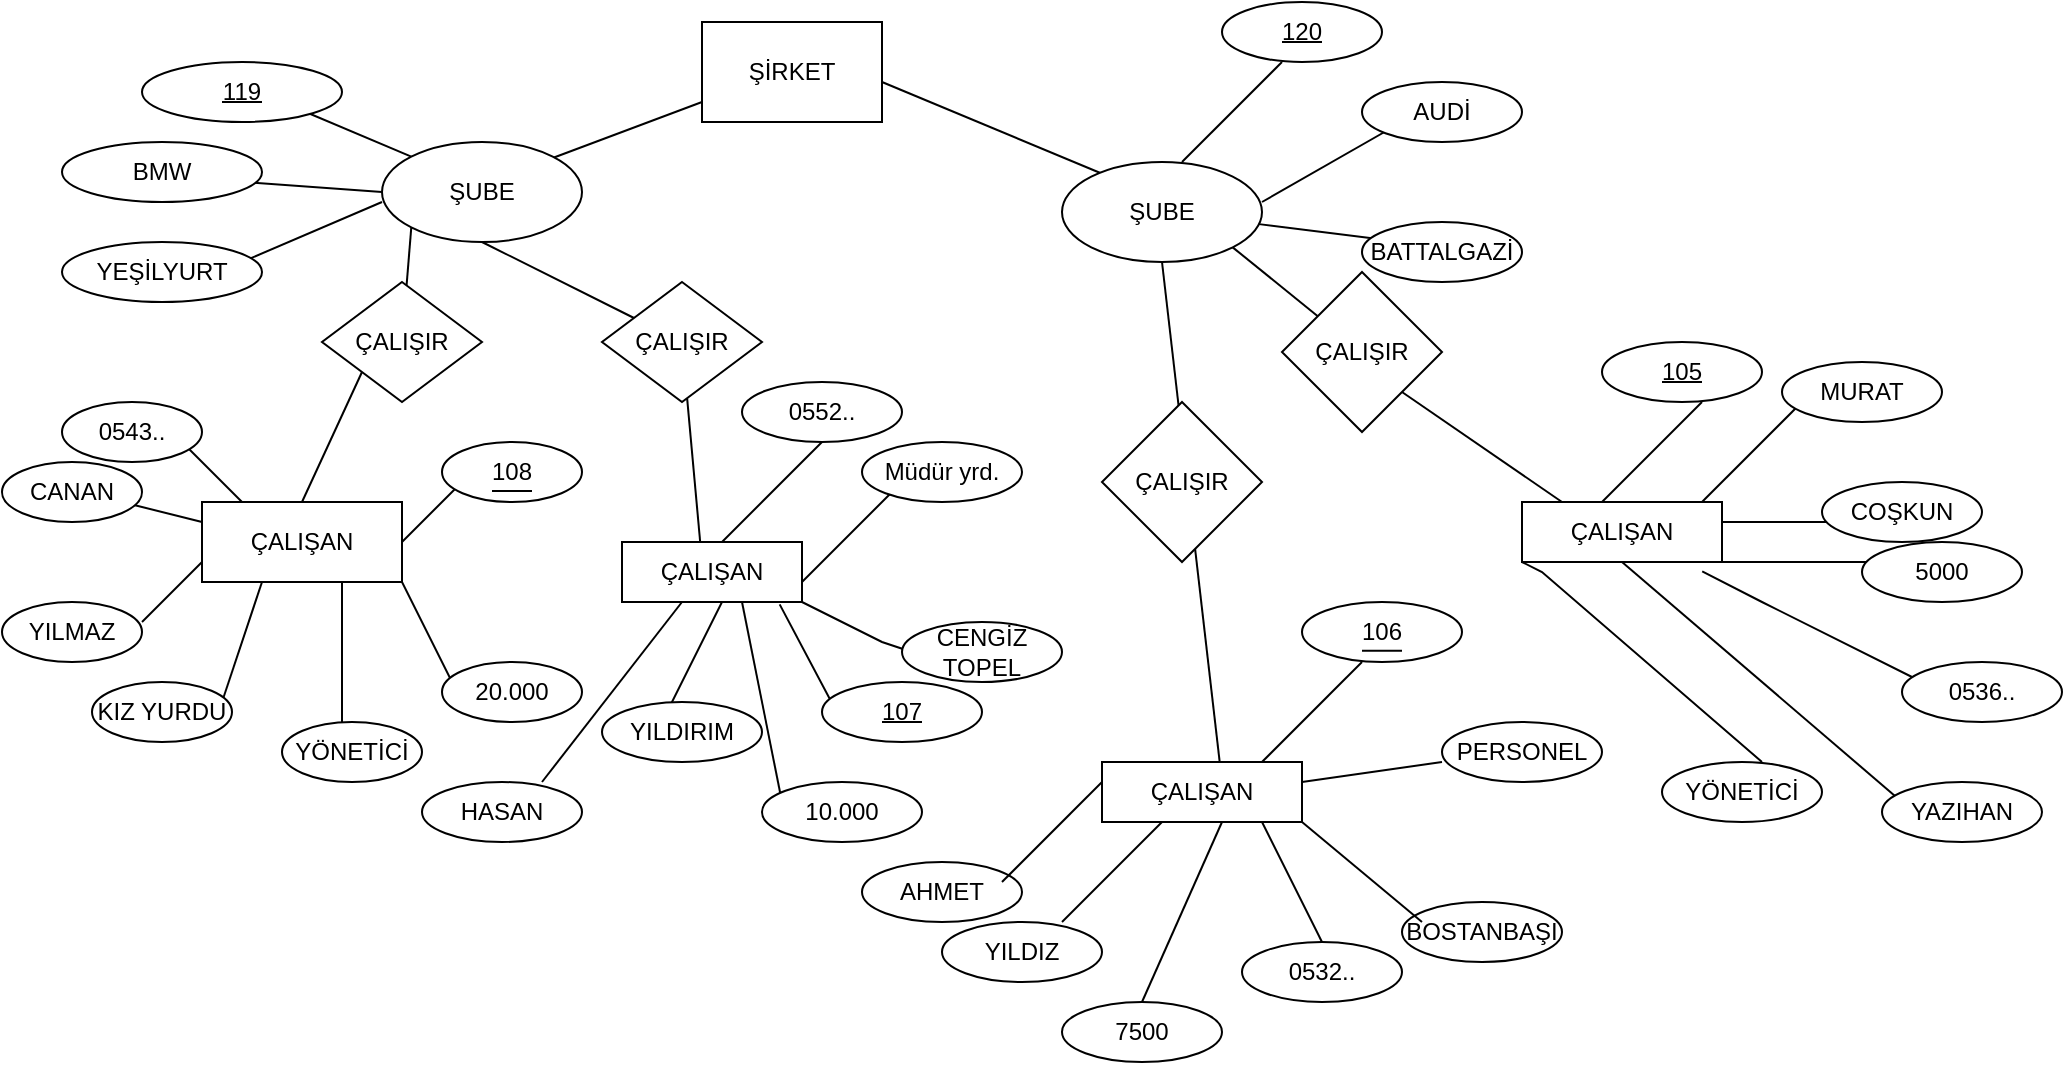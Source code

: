 <mxfile version="26.0.16">
  <diagram name="Sayfa -1" id="YZbvoHP_4Ejd6dFh3Vvs">
    <mxGraphModel dx="1235" dy="731" grid="1" gridSize="10" guides="1" tooltips="1" connect="1" arrows="1" fold="1" page="1" pageScale="1" pageWidth="1169" pageHeight="1654" math="0" shadow="0">
      <root>
        <mxCell id="0" />
        <mxCell id="1" parent="0" />
        <mxCell id="lTKTrnrhQplXegWLgwpe-1" value="ŞİRKET" style="rounded=0;whiteSpace=wrap;html=1;" vertex="1" parent="1">
          <mxGeometry x="360" y="60" width="90" height="50" as="geometry" />
        </mxCell>
        <mxCell id="lTKTrnrhQplXegWLgwpe-2" value="" style="endArrow=none;html=1;rounded=0;" edge="1" parent="1">
          <mxGeometry width="50" height="50" relative="1" as="geometry">
            <mxPoint x="280" y="130" as="sourcePoint" />
            <mxPoint x="360" y="100" as="targetPoint" />
          </mxGeometry>
        </mxCell>
        <mxCell id="lTKTrnrhQplXegWLgwpe-3" value="" style="endArrow=none;html=1;rounded=0;" edge="1" parent="1">
          <mxGeometry width="50" height="50" relative="1" as="geometry">
            <mxPoint x="570" y="140" as="sourcePoint" />
            <mxPoint x="450" y="90" as="targetPoint" />
          </mxGeometry>
        </mxCell>
        <mxCell id="lTKTrnrhQplXegWLgwpe-4" value="ŞUBE" style="ellipse;whiteSpace=wrap;html=1;" vertex="1" parent="1">
          <mxGeometry x="200" y="120" width="100" height="50" as="geometry" />
        </mxCell>
        <mxCell id="lTKTrnrhQplXegWLgwpe-5" value="ŞUBE" style="ellipse;whiteSpace=wrap;html=1;" vertex="1" parent="1">
          <mxGeometry x="540" y="130" width="100" height="50" as="geometry" />
        </mxCell>
        <mxCell id="lTKTrnrhQplXegWLgwpe-6" value="" style="endArrow=none;html=1;rounded=0;exitX=0;exitY=0;exitDx=0;exitDy=0;" edge="1" parent="1" source="lTKTrnrhQplXegWLgwpe-4">
          <mxGeometry width="50" height="50" relative="1" as="geometry">
            <mxPoint x="180" y="150" as="sourcePoint" />
            <mxPoint x="150" y="100" as="targetPoint" />
            <Array as="points" />
          </mxGeometry>
        </mxCell>
        <mxCell id="lTKTrnrhQplXegWLgwpe-7" value="" style="endArrow=none;html=1;rounded=0;entryX=0;entryY=0.5;entryDx=0;entryDy=0;" edge="1" parent="1" target="lTKTrnrhQplXegWLgwpe-4">
          <mxGeometry width="50" height="50" relative="1" as="geometry">
            <mxPoint x="130" y="140" as="sourcePoint" />
            <mxPoint x="170" y="140" as="targetPoint" />
          </mxGeometry>
        </mxCell>
        <mxCell id="lTKTrnrhQplXegWLgwpe-8" value="" style="endArrow=none;html=1;rounded=0;" edge="1" parent="1">
          <mxGeometry width="50" height="50" relative="1" as="geometry">
            <mxPoint x="130" y="180" as="sourcePoint" />
            <mxPoint x="200" y="150" as="targetPoint" />
          </mxGeometry>
        </mxCell>
        <mxCell id="lTKTrnrhQplXegWLgwpe-9" value="" style="endArrow=none;html=1;rounded=0;entryX=0;entryY=1;entryDx=0;entryDy=0;" edge="1" parent="1" source="lTKTrnrhQplXegWLgwpe-18" target="lTKTrnrhQplXegWLgwpe-4">
          <mxGeometry width="50" height="50" relative="1" as="geometry">
            <mxPoint x="80" y="290" as="sourcePoint" />
            <mxPoint x="170" y="190" as="targetPoint" />
          </mxGeometry>
        </mxCell>
        <mxCell id="lTKTrnrhQplXegWLgwpe-10" value="" style="endArrow=none;html=1;rounded=0;entryX=0.5;entryY=1;entryDx=0;entryDy=0;" edge="1" parent="1" source="lTKTrnrhQplXegWLgwpe-20" target="lTKTrnrhQplXegWLgwpe-4">
          <mxGeometry width="50" height="50" relative="1" as="geometry">
            <mxPoint x="230" y="300" as="sourcePoint" />
            <mxPoint x="230" y="190" as="targetPoint" />
          </mxGeometry>
        </mxCell>
        <mxCell id="lTKTrnrhQplXegWLgwpe-11" value="119" style="ellipse;whiteSpace=wrap;html=1;" vertex="1" parent="1">
          <mxGeometry x="80" y="80" width="100" height="30" as="geometry" />
        </mxCell>
        <mxCell id="lTKTrnrhQplXegWLgwpe-13" value="YEŞİLYURT" style="ellipse;whiteSpace=wrap;html=1;" vertex="1" parent="1">
          <mxGeometry x="40" y="170" width="100" height="30" as="geometry" />
        </mxCell>
        <mxCell id="lTKTrnrhQplXegWLgwpe-14" value="BMW" style="ellipse;whiteSpace=wrap;html=1;" vertex="1" parent="1">
          <mxGeometry x="40" y="120" width="100" height="30" as="geometry" />
        </mxCell>
        <mxCell id="lTKTrnrhQplXegWLgwpe-17" value="" style="endArrow=none;html=1;rounded=0;" edge="1" parent="1">
          <mxGeometry width="50" height="50" relative="1" as="geometry">
            <mxPoint x="120" y="100" as="sourcePoint" />
            <mxPoint x="140" y="100" as="targetPoint" />
          </mxGeometry>
        </mxCell>
        <mxCell id="lTKTrnrhQplXegWLgwpe-19" value="" style="endArrow=none;html=1;rounded=0;entryX=0;entryY=1;entryDx=0;entryDy=0;exitX=0.5;exitY=0;exitDx=0;exitDy=0;" edge="1" parent="1" source="lTKTrnrhQplXegWLgwpe-22" target="lTKTrnrhQplXegWLgwpe-18">
          <mxGeometry width="50" height="50" relative="1" as="geometry">
            <mxPoint x="60" y="340" as="sourcePoint" />
            <mxPoint x="175" y="183" as="targetPoint" />
          </mxGeometry>
        </mxCell>
        <mxCell id="lTKTrnrhQplXegWLgwpe-18" value="ÇALIŞIR" style="rhombus;whiteSpace=wrap;html=1;" vertex="1" parent="1">
          <mxGeometry x="170" y="190" width="80" height="60" as="geometry" />
        </mxCell>
        <mxCell id="lTKTrnrhQplXegWLgwpe-21" value="" style="endArrow=none;html=1;rounded=0;" edge="1" parent="1" target="lTKTrnrhQplXegWLgwpe-20">
          <mxGeometry width="50" height="50" relative="1" as="geometry">
            <mxPoint x="360" y="330" as="sourcePoint" />
            <mxPoint x="230" y="190" as="targetPoint" />
          </mxGeometry>
        </mxCell>
        <mxCell id="lTKTrnrhQplXegWLgwpe-20" value="ÇALIŞIR" style="rhombus;whiteSpace=wrap;html=1;" vertex="1" parent="1">
          <mxGeometry x="310" y="190" width="80" height="60" as="geometry" />
        </mxCell>
        <mxCell id="lTKTrnrhQplXegWLgwpe-22" value="ÇALIŞAN" style="rounded=0;whiteSpace=wrap;html=1;" vertex="1" parent="1">
          <mxGeometry x="110" y="300" width="100" height="40" as="geometry" />
        </mxCell>
        <mxCell id="lTKTrnrhQplXegWLgwpe-23" value="" style="endArrow=none;html=1;rounded=0;" edge="1" parent="1">
          <mxGeometry width="50" height="50" relative="1" as="geometry">
            <mxPoint x="130" y="300" as="sourcePoint" />
            <mxPoint x="100" y="270" as="targetPoint" />
          </mxGeometry>
        </mxCell>
        <mxCell id="lTKTrnrhQplXegWLgwpe-24" value="&lt;span style=&quot;color: rgba(0, 0, 0, 0); font-family: monospace; font-size: 0px; text-align: start; background-color: rgb(251, 251, 251);&quot;&gt;%3CmxGraphModel%3E%3Croot%3E%3CmxCell%20id%3D%220%22%2F%3E%3CmxCell%20id%3D%221%22%20parent%3D%220%22%2F%3E%3CmxCell%20id%3D%222%22%20value%3D%22%22%20style%3D%22endArrow%3Dnone%3Bhtml%3D1%3Brounded%3D0%3B%22%20edge%3D%221%22%20parent%3D%221%22%3E%3CmxGeometry%20width%3D%2250%22%20height%3D%2250%22%20relative%3D%221%22%20as%3D%22geometry%22%3E%3CmxPoint%20x%3D%2280%22%20y%3D%22370%22%20as%3D%22sourcePoint%22%2F%3E%3CmxPoint%20x%3D%22110%22%20y%3D%22340%22%20as%3D%22targetPoint%22%2F%3E%3C%2FmxGeometry%3E%3C%2FmxCell%3E%3C%2Froot%3E%3C%2FmxGraphModel%3E&lt;/span&gt;&lt;span style=&quot;color: rgba(0, 0, 0, 0); font-family: monospace; font-size: 0px; text-align: start; background-color: rgb(251, 251, 251);&quot;&gt;%3CmxGraphModel%3E%3Croot%3E%3CmxCell%20id%3D%220%22%2F%3E%3CmxCell%20id%3D%221%22%20parent%3D%220%22%2F%3E%3CmxCell%20id%3D%222%22%20value%3D%22%22%20style%3D%22endArrow%3Dnone%3Bhtml%3D1%3Brounded%3D0%3B%22%20edge%3D%221%22%20parent%3D%221%22%3E%3CmxGeometry%20width%3D%2250%22%20height%3D%2250%22%20relative%3D%221%22%20as%3D%22geometry%22%3E%3CmxPoint%20x%3D%2280%22%20y%3D%22370%22%20as%3D%22sourcePoint%22%2F%3E%3CmxPoint%20x%3D%22110%22%20y%3D%22340%22%20as%3D%22targetPoint%22%2F%3E%3C%2FmxGeometry%3E%3C%2FmxCell%3E%3C%2Froot%3E%3C%2FmxGraphModel%3E&lt;/span&gt;" style="endArrow=none;html=1;rounded=0;" edge="1" parent="1">
          <mxGeometry width="50" height="50" relative="1" as="geometry">
            <mxPoint x="70" y="300" as="sourcePoint" />
            <mxPoint x="110" y="310" as="targetPoint" />
          </mxGeometry>
        </mxCell>
        <mxCell id="lTKTrnrhQplXegWLgwpe-25" value="&lt;span style=&quot;color: rgba(0, 0, 0, 0); font-family: monospace; font-size: 0px; text-align: start; background-color: rgb(251, 251, 251);&quot;&gt;%3CmxGraphModel%3E%3Croot%3E%3CmxCell%20id%3D%220%22%2F%3E%3CmxCell%20id%3D%221%22%20parent%3D%220%22%2F%3E%3CmxCell%20id%3D%222%22%20value%3D%22%22%20style%3D%22endArrow%3Dnone%3Bhtml%3D1%3Brounded%3D0%3B%22%20edge%3D%221%22%20parent%3D%221%22%3E%3CmxGeometry%20width%3D%2250%22%20height%3D%2250%22%20relative%3D%221%22%20as%3D%22geometry%22%3E%3CmxPoint%20x%3D%2280%22%20y%3D%22370%22%20as%3D%22sourcePoint%22%2F%3E%3CmxPoint%20x%3D%22110%22%20y%3D%22340%22%20as%3D%22targetPoint%22%2F%3E%3C%2FmxGeometry%3E%3C%2FmxCell%3E%3C%2Froot%3E%3C%2FmxGraphModel%3E&lt;/span&gt;&lt;span style=&quot;color: rgba(0, 0, 0, 0); font-family: monospace; font-size: 0px; text-align: start; background-color: rgb(251, 251, 251);&quot;&gt;%3CmxGraphModel%3E%3Croot%3E%3CmxCell%20id%3D%220%22%2F%3E%3CmxCell%20id%3D%221%22%20parent%3D%220%22%2F%3E%3CmxCell%20id%3D%222%22%20value%3D%22%22%20style%3D%22endArrow%3Dnone%3Bhtml%3D1%3Brounded%3D0%3B%22%20edge%3D%221%22%20parent%3D%221%22%3E%3CmxGeometry%20width%3D%2250%22%20height%3D%2250%22%20relative%3D%221%22%20as%3D%22geometry%22%3E%3CmxPoint%20x%3D%2280%22%20y%3D%22370%22%20as%3D%22sourcePoint%22%2F%3E%3CmxPoint%20x%3D%22110%22%20y%3D%22340%22%20as%3D%22targetPoint%22%2F%3E%3C%2FmxGeometry%3E%3C%2FmxCell%3E%3C%2Froot%3E%3C%2FmxGraphModel%3E&lt;/span&gt;" style="endArrow=none;html=1;rounded=0;" edge="1" parent="1">
          <mxGeometry width="50" height="50" relative="1" as="geometry">
            <mxPoint x="80" y="360" as="sourcePoint" />
            <mxPoint x="110" y="330" as="targetPoint" />
          </mxGeometry>
        </mxCell>
        <mxCell id="lTKTrnrhQplXegWLgwpe-26" value="&lt;span style=&quot;color: rgba(0, 0, 0, 0); font-family: monospace; font-size: 0px; text-align: start; background-color: rgb(251, 251, 251);&quot;&gt;%3CmxGraphModel%3E%3Croot%3E%3CmxCell%20id%3D%220%22%2F%3E%3CmxCell%20id%3D%221%22%20parent%3D%220%22%2F%3E%3CmxCell%20id%3D%222%22%20value%3D%22%22%20style%3D%22endArrow%3Dnone%3Bhtml%3D1%3Brounded%3D0%3B%22%20edge%3D%221%22%20parent%3D%221%22%3E%3CmxGeometry%20width%3D%2250%22%20height%3D%2250%22%20relative%3D%221%22%20as%3D%22geometry%22%3E%3CmxPoint%20x%3D%2280%22%20y%3D%22370%22%20as%3D%22sourcePoint%22%2F%3E%3CmxPoint%20x%3D%22110%22%20y%3D%22340%22%20as%3D%22targetPoint%22%2F%3E%3C%2FmxGeometry%3E%3C%2FmxCell%3E%3C%2Froot%3E%3C%2FmxGraphModel%3E&lt;/span&gt;&lt;span style=&quot;color: rgba(0, 0, 0, 0); font-family: monospace; font-size: 0px; text-align: start; background-color: rgb(251, 251, 251);&quot;&gt;%3CmxGraphModel%3E%3Croot%3E%3CmxCell%20id%3D%220%22%2F%3E%3CmxCell%20id%3D%221%22%20parent%3D%220%22%2F%3E%3CmxCell%20id%3D%222%22%20value%3D%22%22%20style%3D%22endArrow%3Dnone%3Bhtml%3D1%3Brounded%3D0%3B%22%20edge%3D%221%22%20parent%3D%221%22%3E%3CmxGeometry%20width%3D%2250%22%20height%3D%2250%22%20relative%3D%221%22%20as%3D%22geometry%22%3E%3CmxPoint%20x%3D%2280%22%20y%3D%22370%22%20as%3D%22sourcePoint%22%2F%3E%3CmxPoint%20x%3D%22110%22%20y%3D%22340%22%20as%3D%22targetPoint%22%2F%3E%3C%2FmxGeometry%3E%3C%2FmxCell%3E%3C%2Froot%3E%3C%2FmxGraphModel%3E&lt;/span&gt;" style="endArrow=none;html=1;rounded=0;" edge="1" parent="1">
          <mxGeometry width="50" height="50" relative="1" as="geometry">
            <mxPoint x="120" y="400" as="sourcePoint" />
            <mxPoint x="140" y="340" as="targetPoint" />
          </mxGeometry>
        </mxCell>
        <mxCell id="lTKTrnrhQplXegWLgwpe-27" value="&lt;span style=&quot;color: rgba(0, 0, 0, 0); font-family: monospace; font-size: 0px; text-align: start; background-color: rgb(251, 251, 251);&quot;&gt;%3CmxGraphModel%3E%3Croot%3E%3CmxCell%20id%3D%220%22%2F%3E%3CmxCell%20id%3D%221%22%20parent%3D%220%22%2F%3E%3CmxCell%20id%3D%222%22%20value%3D%22%22%20style%3D%22endArrow%3Dnone%3Bhtml%3D1%3Brounded%3D0%3B%22%20edge%3D%221%22%20parent%3D%221%22%3E%3CmxGeometry%20width%3D%2250%22%20height%3D%2250%22%20relative%3D%221%22%20as%3D%22geometry%22%3E%3CmxPoint%20x%3D%2280%22%20y%3D%22370%22%20as%3D%22sourcePoint%22%2F%3E%3CmxPoint%20x%3D%22110%22%20y%3D%22340%22%20as%3D%22targetPoint%22%2F%3E%3C%2FmxGeometry%3E%3C%2FmxCell%3E%3C%2Froot%3E%3C%2FmxGraphModel%3E&lt;/span&gt;&lt;span style=&quot;color: rgba(0, 0, 0, 0); font-family: monospace; font-size: 0px; text-align: start; background-color: rgb(251, 251, 251);&quot;&gt;%3CmxGraphModel%3E%3Croot%3E%3CmxCell%20id%3D%220%22%2F%3E%3CmxCell%20id%3D%221%22%20parent%3D%220%22%2F%3E%3CmxCell%20id%3D%222%22%20value%3D%22%22%20style%3D%22endArrow%3Dnone%3Bhtml%3D1%3Brounded%3D0%3B%22%20edge%3D%221%22%20parent%3D%221%22%3E%3CmxGeometry%20width%3D%2250%22%20height%3D%2250%22%20relative%3D%221%22%20as%3D%22geometry%22%3E%3CmxPoint%20x%3D%2280%22%20y%3D%22370%22%20as%3D%22sourcePoint%22%2F%3E%3CmxPoint%20x%3D%22110%22%20y%3D%22340%22%20as%3D%22targetPoint%22%2F%3E%3C%2FmxGeometry%3E%3C%2FmxCell%3E%3C%2Froot%3E%3C%2FmxGraphModel%3E&lt;/span&gt;" style="endArrow=none;html=1;rounded=0;" edge="1" parent="1">
          <mxGeometry x="0.5" width="50" height="50" relative="1" as="geometry">
            <mxPoint x="180" y="420" as="sourcePoint" />
            <mxPoint x="180" y="340" as="targetPoint" />
            <mxPoint as="offset" />
          </mxGeometry>
        </mxCell>
        <mxCell id="lTKTrnrhQplXegWLgwpe-28" value="&lt;span style=&quot;color: rgba(0, 0, 0, 0); font-family: monospace; font-size: 0px; text-align: start; background-color: rgb(251, 251, 251);&quot;&gt;%3CmxGraphModel%3E%3Croot%3E%3CmxCell%20id%3D%220%22%2F%3E%3CmxCell%20id%3D%221%22%20parent%3D%220%22%2F%3E%3CmxCell%20id%3D%222%22%20value%3D%22%22%20style%3D%22endArrow%3Dnone%3Bhtml%3D1%3Brounded%3D0%3B%22%20edge%3D%221%22%20parent%3D%221%22%3E%3CmxGeometry%20width%3D%2250%22%20height%3D%2250%22%20relative%3D%221%22%20as%3D%22geometry%22%3E%3CmxPoint%20x%3D%2280%22%20y%3D%22370%22%20as%3D%22sourcePoint%22%2F%3E%3CmxPoint%20x%3D%22110%22%20y%3D%22340%22%20as%3D%22targetPoint%22%2F%3E%3C%2FmxGeometry%3E%3C%2FmxCell%3E%3C%2Froot%3E%3C%2FmxGraphModel%3E&lt;/span&gt;&lt;span style=&quot;color: rgba(0, 0, 0, 0); font-family: monospace; font-size: 0px; text-align: start; background-color: rgb(251, 251, 251);&quot;&gt;%3CmxGraphModel%3E%3Croot%3E%3CmxCell%20id%3D%220%22%2F%3E%3CmxCell%20id%3D%221%22%20parent%3D%220%22%2F%3E%3CmxCell%20id%3D%222%22%20value%3D%22%22%20style%3D%22endArrow%3Dnone%3Bhtml%3D1%3Brounded%3D0%3B%22%20edge%3D%221%22%20parent%3D%221%22%3E%3CmxGeometry%20width%3D%2250%22%20height%3D%2250%22%20relative%3D%221%22%20as%3D%22geometry%22%3E%3CmxPoint%20x%3D%2280%22%20y%3D%22370%22%20as%3D%22sourcePoint%22%2F%3E%3CmxPoint%20x%3D%22110%22%20y%3D%22340%22%20as%3D%22targetPoint%22%2F%3E%3C%2FmxGeometry%3E%3C%2FmxCell%3E%3C%2Froot%3E%3C%2FmxGraphModel%3E&lt;/span&gt;" style="endArrow=none;html=1;rounded=0;exitX=1;exitY=1;exitDx=0;exitDy=0;" edge="1" parent="1" source="lTKTrnrhQplXegWLgwpe-22">
          <mxGeometry width="50" height="50" relative="1" as="geometry">
            <mxPoint x="210" y="370" as="sourcePoint" />
            <mxPoint x="240" y="400" as="targetPoint" />
          </mxGeometry>
        </mxCell>
        <mxCell id="lTKTrnrhQplXegWLgwpe-29" value="&lt;span style=&quot;color: rgba(0, 0, 0, 0); font-family: monospace; font-size: 0px; text-align: start; background-color: rgb(251, 251, 251);&quot;&gt;%3CmxGraphModel%3E%3Croot%3E%3CmxCell%20id%3D%220%22%2F%3E%3CmxCell%20id%3D%221%22%20parent%3D%220%22%2F%3E%3CmxCell%20id%3D%222%22%20value%3D%22%22%20style%3D%22endArrow%3Dnone%3Bhtml%3D1%3Brounded%3D0%3B%22%20edge%3D%221%22%20parent%3D%221%22%3E%3CmxGeometry%20width%3D%2250%22%20height%3D%2250%22%20relative%3D%221%22%20as%3D%22geometry%22%3E%3CmxPoint%20x%3D%2280%22%20y%3D%22370%22%20as%3D%22sourcePoint%22%2F%3E%3CmxPoint%20x%3D%22110%22%20y%3D%22340%22%20as%3D%22targetPoint%22%2F%3E%3C%2FmxGeometry%3E%3C%2FmxCell%3E%3C%2Froot%3E%3C%2FmxGraphModel%3E&lt;/span&gt;&lt;span style=&quot;color: rgba(0, 0, 0, 0); font-family: monospace; font-size: 0px; text-align: start; background-color: rgb(251, 251, 251);&quot;&gt;%3CmxGraphModel%3E%3Croot%3E%3CmxCell%20id%3D%220%22%2F%3E%3CmxCell%20id%3D%221%22%20parent%3D%220%22%2F%3E%3CmxCell%20id%3D%222%22%20value%3D%22%22%20style%3D%22endArrow%3Dnone%3Bhtml%3D1%3Brounded%3D0%3B%22%20edge%3D%221%22%20parent%3D%221%22%3E%3CmxGeometry%20width%3D%2250%22%20height%3D%2250%22%20relative%3D%221%22%20as%3D%22geometry%22%3E%3CmxPoint%20x%3D%2280%22%20y%3D%22370%22%20as%3D%22sourcePoint%22%2F%3E%3CmxPoint%20x%3D%22110%22%20y%3D%22340%22%20as%3D%22targetPoint%22%2F%3E%3C%2FmxGeometry%3E%3C%2FmxCell%3E%3C%2Froot%3E%3C%2FmxGraphModel%3E&lt;/span&gt;" style="endArrow=none;html=1;rounded=0;" edge="1" parent="1">
          <mxGeometry width="50" height="50" relative="1" as="geometry">
            <mxPoint x="210" y="320" as="sourcePoint" />
            <mxPoint x="240" y="290" as="targetPoint" />
            <Array as="points">
              <mxPoint x="230" y="300" />
            </Array>
          </mxGeometry>
        </mxCell>
        <mxCell id="lTKTrnrhQplXegWLgwpe-30" value="0543.." style="ellipse;whiteSpace=wrap;html=1;" vertex="1" parent="1">
          <mxGeometry x="40" y="250" width="70" height="30" as="geometry" />
        </mxCell>
        <mxCell id="lTKTrnrhQplXegWLgwpe-33" value="YÖNETİCİ" style="ellipse;whiteSpace=wrap;html=1;" vertex="1" parent="1">
          <mxGeometry x="150" y="410" width="70" height="30" as="geometry" />
        </mxCell>
        <mxCell id="lTKTrnrhQplXegWLgwpe-34" value="KIZ YURDU" style="ellipse;whiteSpace=wrap;html=1;" vertex="1" parent="1">
          <mxGeometry x="55" y="390" width="70" height="30" as="geometry" />
        </mxCell>
        <mxCell id="lTKTrnrhQplXegWLgwpe-35" value="YILMAZ" style="ellipse;whiteSpace=wrap;html=1;" vertex="1" parent="1">
          <mxGeometry x="10" y="350" width="70" height="30" as="geometry" />
        </mxCell>
        <mxCell id="lTKTrnrhQplXegWLgwpe-36" value="CANAN" style="ellipse;whiteSpace=wrap;html=1;" vertex="1" parent="1">
          <mxGeometry x="10" y="280" width="70" height="30" as="geometry" />
        </mxCell>
        <mxCell id="lTKTrnrhQplXegWLgwpe-37" value="20.000" style="ellipse;whiteSpace=wrap;html=1;" vertex="1" parent="1">
          <mxGeometry x="230" y="380" width="70" height="30" as="geometry" />
        </mxCell>
        <mxCell id="lTKTrnrhQplXegWLgwpe-38" value="108" style="ellipse;whiteSpace=wrap;html=1;" vertex="1" parent="1">
          <mxGeometry x="230" y="270" width="70" height="30" as="geometry" />
        </mxCell>
        <mxCell id="lTKTrnrhQplXegWLgwpe-39" value="" style="endArrow=none;html=1;rounded=0;" edge="1" parent="1">
          <mxGeometry width="50" height="50" relative="1" as="geometry">
            <mxPoint x="255" y="294.5" as="sourcePoint" />
            <mxPoint x="275" y="294.5" as="targetPoint" />
            <Array as="points">
              <mxPoint x="265" y="294.5" />
            </Array>
          </mxGeometry>
        </mxCell>
        <mxCell id="lTKTrnrhQplXegWLgwpe-40" value="ÇALIŞAN" style="rounded=0;whiteSpace=wrap;html=1;" vertex="1" parent="1">
          <mxGeometry x="320" y="320" width="90" height="30" as="geometry" />
        </mxCell>
        <mxCell id="lTKTrnrhQplXegWLgwpe-41" value="" style="endArrow=none;html=1;rounded=0;" edge="1" parent="1">
          <mxGeometry width="50" height="50" relative="1" as="geometry">
            <mxPoint x="370" y="320" as="sourcePoint" />
            <mxPoint x="420" y="270" as="targetPoint" />
            <Array as="points">
              <mxPoint x="390" y="300" />
            </Array>
          </mxGeometry>
        </mxCell>
        <mxCell id="lTKTrnrhQplXegWLgwpe-42" value="&lt;span style=&quot;color: rgba(0, 0, 0, 0); font-family: monospace; font-size: 0px; text-align: start; background-color: rgb(251, 251, 251);&quot;&gt;%3CmxGraphModel%3E%3Croot%3E%3CmxCell%20id%3D%220%22%2F%3E%3CmxCell%20id%3D%221%22%20parent%3D%220%22%2F%3E%3CmxCell%20id%3D%222%22%20value%3D%22%22%20style%3D%22endArrow%3Dnone%3Bhtml%3D1%3Brounded%3D0%3B%22%20edge%3D%221%22%20parent%3D%221%22%3E%3CmxGeometry%20width%3D%2250%22%20height%3D%2250%22%20relative%3D%221%22%20as%3D%22geometry%22%3E%3CmxPoint%20x%3D%22310%22%20y%3D%22390%22%20as%3D%22sourcePoint%22%2F%3E%3CmxPoint%20x%3D%22360%22%20y%3D%22340%22%20as%3D%22targetPoint%22%2F%3E%3CArray%20as%3D%22points%22%3E%3CmxPoint%20x%3D%22330%22%20y%3D%22370%22%2F%3E%3C%2FArray%3E%3C%2FmxGeometry%3E%3C%2FmxCell%3E%3C%2Froot%3E%3C%2FmxGraphModel%3E&lt;/span&gt;" style="endArrow=none;html=1;rounded=0;" edge="1" parent="1">
          <mxGeometry width="50" height="50" relative="1" as="geometry">
            <mxPoint x="410" y="340" as="sourcePoint" />
            <mxPoint x="460" y="290" as="targetPoint" />
            <Array as="points">
              <mxPoint x="430" y="320" />
            </Array>
          </mxGeometry>
        </mxCell>
        <mxCell id="lTKTrnrhQplXegWLgwpe-43" value="" style="endArrow=none;html=1;rounded=0;" edge="1" parent="1">
          <mxGeometry width="50" height="50" relative="1" as="geometry">
            <mxPoint x="280" y="440" as="sourcePoint" />
            <mxPoint x="350" y="350" as="targetPoint" />
            <Array as="points" />
          </mxGeometry>
        </mxCell>
        <mxCell id="lTKTrnrhQplXegWLgwpe-44" value="" style="endArrow=none;html=1;rounded=0;" edge="1" parent="1">
          <mxGeometry width="50" height="50" relative="1" as="geometry">
            <mxPoint x="340" y="410" as="sourcePoint" />
            <mxPoint x="370" y="350" as="targetPoint" />
            <Array as="points">
              <mxPoint x="350" y="390" />
            </Array>
          </mxGeometry>
        </mxCell>
        <mxCell id="lTKTrnrhQplXegWLgwpe-45" value="" style="endArrow=none;html=1;rounded=0;" edge="1" parent="1">
          <mxGeometry width="50" height="50" relative="1" as="geometry">
            <mxPoint x="400" y="450" as="sourcePoint" />
            <mxPoint x="380" y="350" as="targetPoint" />
            <Array as="points" />
          </mxGeometry>
        </mxCell>
        <mxCell id="lTKTrnrhQplXegWLgwpe-46" value="" style="endArrow=none;html=1;rounded=0;entryX=0.876;entryY=1.04;entryDx=0;entryDy=0;entryPerimeter=0;" edge="1" parent="1" target="lTKTrnrhQplXegWLgwpe-40">
          <mxGeometry width="50" height="50" relative="1" as="geometry">
            <mxPoint x="430" y="410" as="sourcePoint" />
            <mxPoint x="490" y="420" as="targetPoint" />
            <Array as="points" />
          </mxGeometry>
        </mxCell>
        <mxCell id="lTKTrnrhQplXegWLgwpe-47" value="" style="endArrow=none;html=1;rounded=0;exitX=1;exitY=1;exitDx=0;exitDy=0;" edge="1" parent="1" source="lTKTrnrhQplXegWLgwpe-40">
          <mxGeometry width="50" height="50" relative="1" as="geometry">
            <mxPoint x="430" y="390" as="sourcePoint" />
            <mxPoint x="480" y="380" as="targetPoint" />
            <Array as="points">
              <mxPoint x="450" y="370" />
            </Array>
          </mxGeometry>
        </mxCell>
        <mxCell id="lTKTrnrhQplXegWLgwpe-49" value="HASAN" style="ellipse;whiteSpace=wrap;html=1;" vertex="1" parent="1">
          <mxGeometry x="220" y="440" width="80" height="30" as="geometry" />
        </mxCell>
        <mxCell id="lTKTrnrhQplXegWLgwpe-50" value="YILDIRIM" style="ellipse;whiteSpace=wrap;html=1;" vertex="1" parent="1">
          <mxGeometry x="310" y="400" width="80" height="30" as="geometry" />
        </mxCell>
        <mxCell id="lTKTrnrhQplXegWLgwpe-51" value="10.000" style="ellipse;whiteSpace=wrap;html=1;" vertex="1" parent="1">
          <mxGeometry x="390" y="440" width="80" height="30" as="geometry" />
        </mxCell>
        <mxCell id="lTKTrnrhQplXegWLgwpe-52" value="107" style="ellipse;whiteSpace=wrap;html=1;" vertex="1" parent="1">
          <mxGeometry x="420" y="390" width="80" height="30" as="geometry" />
        </mxCell>
        <mxCell id="lTKTrnrhQplXegWLgwpe-53" value="CENGİZ TOPEL" style="ellipse;whiteSpace=wrap;html=1;" vertex="1" parent="1">
          <mxGeometry x="460" y="360" width="80" height="30" as="geometry" />
        </mxCell>
        <mxCell id="lTKTrnrhQplXegWLgwpe-54" value="Müdür yrd." style="ellipse;whiteSpace=wrap;html=1;" vertex="1" parent="1">
          <mxGeometry x="440" y="270" width="80" height="30" as="geometry" />
        </mxCell>
        <mxCell id="lTKTrnrhQplXegWLgwpe-55" value="0552.." style="ellipse;whiteSpace=wrap;html=1;" vertex="1" parent="1">
          <mxGeometry x="380" y="240" width="80" height="30" as="geometry" />
        </mxCell>
        <mxCell id="lTKTrnrhQplXegWLgwpe-56" value="" style="endArrow=none;html=1;rounded=0;" edge="1" parent="1">
          <mxGeometry width="50" height="50" relative="1" as="geometry">
            <mxPoint x="450" y="410" as="sourcePoint" />
            <mxPoint x="470" y="410" as="targetPoint" />
            <Array as="points">
              <mxPoint x="460" y="410" />
            </Array>
          </mxGeometry>
        </mxCell>
        <mxCell id="lTKTrnrhQplXegWLgwpe-57" value="" style="endArrow=none;html=1;rounded=0;" edge="1" parent="1">
          <mxGeometry width="50" height="50" relative="1" as="geometry">
            <mxPoint x="600" y="130" as="sourcePoint" />
            <mxPoint x="650" y="80" as="targetPoint" />
          </mxGeometry>
        </mxCell>
        <mxCell id="lTKTrnrhQplXegWLgwpe-58" value="" style="endArrow=none;html=1;rounded=0;" edge="1" parent="1">
          <mxGeometry width="50" height="50" relative="1" as="geometry">
            <mxPoint x="640" y="150" as="sourcePoint" />
            <mxPoint x="710" y="110" as="targetPoint" />
          </mxGeometry>
        </mxCell>
        <mxCell id="lTKTrnrhQplXegWLgwpe-59" value="" style="endArrow=none;html=1;rounded=0;" edge="1" parent="1" source="lTKTrnrhQplXegWLgwpe-5">
          <mxGeometry width="50" height="50" relative="1" as="geometry">
            <mxPoint x="660" y="190" as="sourcePoint" />
            <mxPoint x="710" y="170" as="targetPoint" />
          </mxGeometry>
        </mxCell>
        <mxCell id="lTKTrnrhQplXegWLgwpe-61" value="120" style="ellipse;whiteSpace=wrap;html=1;" vertex="1" parent="1">
          <mxGeometry x="620" y="50" width="80" height="30" as="geometry" />
        </mxCell>
        <mxCell id="lTKTrnrhQplXegWLgwpe-62" value="AUDİ" style="ellipse;whiteSpace=wrap;html=1;" vertex="1" parent="1">
          <mxGeometry x="690" y="90" width="80" height="30" as="geometry" />
        </mxCell>
        <mxCell id="lTKTrnrhQplXegWLgwpe-63" value="BATTALGAZİ" style="ellipse;whiteSpace=wrap;html=1;" vertex="1" parent="1">
          <mxGeometry x="690" y="160" width="80" height="30" as="geometry" />
        </mxCell>
        <mxCell id="lTKTrnrhQplXegWLgwpe-64" value="" style="endArrow=none;html=1;rounded=0;" edge="1" parent="1">
          <mxGeometry width="50" height="50" relative="1" as="geometry">
            <mxPoint x="650" y="70" as="sourcePoint" />
            <mxPoint x="670" y="70" as="targetPoint" />
            <Array as="points" />
          </mxGeometry>
        </mxCell>
        <mxCell id="lTKTrnrhQplXegWLgwpe-68" value="" style="endArrow=none;html=1;rounded=0;entryX=1;entryY=1;entryDx=0;entryDy=0;" edge="1" parent="1" source="lTKTrnrhQplXegWLgwpe-72" target="lTKTrnrhQplXegWLgwpe-5">
          <mxGeometry width="50" height="50" relative="1" as="geometry">
            <mxPoint x="790" y="300" as="sourcePoint" />
            <mxPoint x="620" y="180" as="targetPoint" />
          </mxGeometry>
        </mxCell>
        <mxCell id="lTKTrnrhQplXegWLgwpe-69" value="" style="endArrow=none;html=1;rounded=0;" edge="1" parent="1">
          <mxGeometry width="50" height="50" relative="1" as="geometry">
            <mxPoint x="620" y="440" as="sourcePoint" />
            <mxPoint x="590" y="180" as="targetPoint" />
          </mxGeometry>
        </mxCell>
        <mxCell id="lTKTrnrhQplXegWLgwpe-70" value="ÇALIŞIR" style="rhombus;whiteSpace=wrap;html=1;" vertex="1" parent="1">
          <mxGeometry x="560" y="250" width="80" height="80" as="geometry" />
        </mxCell>
        <mxCell id="lTKTrnrhQplXegWLgwpe-71" value="" style="endArrow=none;html=1;rounded=0;entryX=1;entryY=1;entryDx=0;entryDy=0;" edge="1" parent="1" target="lTKTrnrhQplXegWLgwpe-72">
          <mxGeometry width="50" height="50" relative="1" as="geometry">
            <mxPoint x="790" y="300" as="sourcePoint" />
            <mxPoint x="625" y="173" as="targetPoint" />
          </mxGeometry>
        </mxCell>
        <mxCell id="lTKTrnrhQplXegWLgwpe-72" value="ÇALIŞIR" style="rhombus;whiteSpace=wrap;html=1;" vertex="1" parent="1">
          <mxGeometry x="650" y="185" width="80" height="80" as="geometry" />
        </mxCell>
        <mxCell id="lTKTrnrhQplXegWLgwpe-73" value="ÇALIŞAN" style="rounded=0;whiteSpace=wrap;html=1;" vertex="1" parent="1">
          <mxGeometry x="560" y="430" width="100" height="30" as="geometry" />
        </mxCell>
        <mxCell id="lTKTrnrhQplXegWLgwpe-74" value="ÇALIŞAN" style="rounded=0;whiteSpace=wrap;html=1;" vertex="1" parent="1">
          <mxGeometry x="770" y="300" width="100" height="30" as="geometry" />
        </mxCell>
        <mxCell id="lTKTrnrhQplXegWLgwpe-76" value="PERSONEL" style="ellipse;whiteSpace=wrap;html=1;" vertex="1" parent="1">
          <mxGeometry x="730" y="410" width="80" height="30" as="geometry" />
        </mxCell>
        <mxCell id="lTKTrnrhQplXegWLgwpe-77" value="BOSTANBAŞI" style="ellipse;whiteSpace=wrap;html=1;" vertex="1" parent="1">
          <mxGeometry x="710" y="500" width="80" height="30" as="geometry" />
        </mxCell>
        <mxCell id="lTKTrnrhQplXegWLgwpe-78" value="0532.." style="ellipse;whiteSpace=wrap;html=1;" vertex="1" parent="1">
          <mxGeometry x="630" y="520" width="80" height="30" as="geometry" />
        </mxCell>
        <mxCell id="lTKTrnrhQplXegWLgwpe-79" value="7500" style="ellipse;whiteSpace=wrap;html=1;" vertex="1" parent="1">
          <mxGeometry x="540" y="550" width="80" height="30" as="geometry" />
        </mxCell>
        <mxCell id="lTKTrnrhQplXegWLgwpe-80" value="YILDIZ" style="ellipse;whiteSpace=wrap;html=1;" vertex="1" parent="1">
          <mxGeometry x="480" y="510" width="80" height="30" as="geometry" />
        </mxCell>
        <mxCell id="lTKTrnrhQplXegWLgwpe-81" value="AHMET" style="ellipse;whiteSpace=wrap;html=1;" vertex="1" parent="1">
          <mxGeometry x="440" y="480" width="80" height="30" as="geometry" />
        </mxCell>
        <mxCell id="lTKTrnrhQplXegWLgwpe-82" value="" style="endArrow=none;html=1;rounded=0;" edge="1" parent="1">
          <mxGeometry width="50" height="50" relative="1" as="geometry">
            <mxPoint x="510" y="490" as="sourcePoint" />
            <mxPoint x="560" y="440" as="targetPoint" />
          </mxGeometry>
        </mxCell>
        <mxCell id="lTKTrnrhQplXegWLgwpe-83" value="" style="endArrow=none;html=1;rounded=0;" edge="1" parent="1">
          <mxGeometry width="50" height="50" relative="1" as="geometry">
            <mxPoint x="540" y="510" as="sourcePoint" />
            <mxPoint x="590" y="460" as="targetPoint" />
          </mxGeometry>
        </mxCell>
        <mxCell id="lTKTrnrhQplXegWLgwpe-84" value="" style="endArrow=none;html=1;rounded=0;" edge="1" parent="1">
          <mxGeometry width="50" height="50" relative="1" as="geometry">
            <mxPoint x="580" y="550" as="sourcePoint" />
            <mxPoint x="620" y="460" as="targetPoint" />
          </mxGeometry>
        </mxCell>
        <mxCell id="lTKTrnrhQplXegWLgwpe-85" value="" style="endArrow=none;html=1;rounded=0;" edge="1" parent="1">
          <mxGeometry width="50" height="50" relative="1" as="geometry">
            <mxPoint x="640" y="460" as="sourcePoint" />
            <mxPoint x="670" y="520" as="targetPoint" />
            <Array as="points">
              <mxPoint x="640" y="460" />
            </Array>
          </mxGeometry>
        </mxCell>
        <mxCell id="lTKTrnrhQplXegWLgwpe-86" value="" style="endArrow=none;html=1;rounded=0;exitX=1;exitY=1;exitDx=0;exitDy=0;" edge="1" parent="1" source="lTKTrnrhQplXegWLgwpe-73">
          <mxGeometry width="50" height="50" relative="1" as="geometry">
            <mxPoint x="800" y="520" as="sourcePoint" />
            <mxPoint x="720" y="510" as="targetPoint" />
          </mxGeometry>
        </mxCell>
        <mxCell id="lTKTrnrhQplXegWLgwpe-87" value="" style="endArrow=none;html=1;rounded=0;" edge="1" parent="1">
          <mxGeometry width="50" height="50" relative="1" as="geometry">
            <mxPoint x="660" y="440" as="sourcePoint" />
            <mxPoint x="730" y="430" as="targetPoint" />
          </mxGeometry>
        </mxCell>
        <mxCell id="lTKTrnrhQplXegWLgwpe-88" value="" style="endArrow=none;html=1;rounded=0;" edge="1" parent="1">
          <mxGeometry width="50" height="50" relative="1" as="geometry">
            <mxPoint x="640" y="430" as="sourcePoint" />
            <mxPoint x="690" y="380" as="targetPoint" />
          </mxGeometry>
        </mxCell>
        <mxCell id="lTKTrnrhQplXegWLgwpe-91" value="106" style="ellipse;whiteSpace=wrap;html=1;" vertex="1" parent="1">
          <mxGeometry x="660" y="350" width="80" height="30" as="geometry" />
        </mxCell>
        <mxCell id="lTKTrnrhQplXegWLgwpe-92" value="" style="endArrow=none;html=1;rounded=0;" edge="1" parent="1">
          <mxGeometry width="50" height="50" relative="1" as="geometry">
            <mxPoint x="690" y="374.41" as="sourcePoint" />
            <mxPoint x="710" y="374.41" as="targetPoint" />
            <Array as="points">
              <mxPoint x="700" y="374.41" />
            </Array>
          </mxGeometry>
        </mxCell>
        <mxCell id="lTKTrnrhQplXegWLgwpe-93" value="" style="endArrow=none;html=1;rounded=0;" edge="1" parent="1">
          <mxGeometry width="50" height="50" relative="1" as="geometry">
            <mxPoint x="810" y="300" as="sourcePoint" />
            <mxPoint x="860" y="250" as="targetPoint" />
          </mxGeometry>
        </mxCell>
        <mxCell id="lTKTrnrhQplXegWLgwpe-94" value="" style="endArrow=none;html=1;rounded=0;" edge="1" parent="1">
          <mxGeometry width="50" height="50" relative="1" as="geometry">
            <mxPoint x="860" y="300" as="sourcePoint" />
            <mxPoint x="910" y="250" as="targetPoint" />
          </mxGeometry>
        </mxCell>
        <mxCell id="lTKTrnrhQplXegWLgwpe-95" value="" style="endArrow=none;html=1;rounded=0;" edge="1" parent="1">
          <mxGeometry width="50" height="50" relative="1" as="geometry">
            <mxPoint x="870" y="310" as="sourcePoint" />
            <mxPoint x="940" y="310" as="targetPoint" />
          </mxGeometry>
        </mxCell>
        <mxCell id="lTKTrnrhQplXegWLgwpe-96" value="" style="endArrow=none;html=1;rounded=0;" edge="1" parent="1">
          <mxGeometry width="50" height="50" relative="1" as="geometry">
            <mxPoint x="870" y="330" as="sourcePoint" />
            <mxPoint x="950" y="330" as="targetPoint" />
            <Array as="points">
              <mxPoint x="900" y="330" />
            </Array>
          </mxGeometry>
        </mxCell>
        <mxCell id="lTKTrnrhQplXegWLgwpe-97" value="" style="endArrow=none;html=1;rounded=0;exitX=0.901;exitY=1.155;exitDx=0;exitDy=0;exitPerimeter=0;" edge="1" parent="1" source="lTKTrnrhQplXegWLgwpe-74">
          <mxGeometry width="50" height="50" relative="1" as="geometry">
            <mxPoint x="930" y="450" as="sourcePoint" />
            <mxPoint x="970" y="390" as="targetPoint" />
            <Array as="points">
              <mxPoint x="890" y="350" />
            </Array>
          </mxGeometry>
        </mxCell>
        <mxCell id="lTKTrnrhQplXegWLgwpe-98" value="" style="endArrow=none;html=1;rounded=0;exitX=0.901;exitY=1.155;exitDx=0;exitDy=0;exitPerimeter=0;" edge="1" parent="1">
          <mxGeometry width="50" height="50" relative="1" as="geometry">
            <mxPoint x="820" y="330" as="sourcePoint" />
            <mxPoint x="960" y="450" as="targetPoint" />
          </mxGeometry>
        </mxCell>
        <mxCell id="lTKTrnrhQplXegWLgwpe-99" value="" style="endArrow=none;html=1;rounded=0;exitX=0.901;exitY=1.155;exitDx=0;exitDy=0;exitPerimeter=0;" edge="1" parent="1">
          <mxGeometry width="50" height="50" relative="1" as="geometry">
            <mxPoint x="770" y="330" as="sourcePoint" />
            <mxPoint x="890" y="430" as="targetPoint" />
            <Array as="points">
              <mxPoint x="780" y="335" />
            </Array>
          </mxGeometry>
        </mxCell>
        <mxCell id="lTKTrnrhQplXegWLgwpe-100" value="YÖNETİCİ" style="ellipse;whiteSpace=wrap;html=1;" vertex="1" parent="1">
          <mxGeometry x="840" y="430" width="80" height="30" as="geometry" />
        </mxCell>
        <mxCell id="lTKTrnrhQplXegWLgwpe-101" value="YAZIHAN" style="ellipse;whiteSpace=wrap;html=1;" vertex="1" parent="1">
          <mxGeometry x="950" y="440" width="80" height="30" as="geometry" />
        </mxCell>
        <mxCell id="lTKTrnrhQplXegWLgwpe-102" value="0536.." style="ellipse;whiteSpace=wrap;html=1;" vertex="1" parent="1">
          <mxGeometry x="960" y="380" width="80" height="30" as="geometry" />
        </mxCell>
        <mxCell id="lTKTrnrhQplXegWLgwpe-103" value="5000" style="ellipse;whiteSpace=wrap;html=1;" vertex="1" parent="1">
          <mxGeometry x="940" y="320" width="80" height="30" as="geometry" />
        </mxCell>
        <mxCell id="lTKTrnrhQplXegWLgwpe-104" value="COŞKUN" style="ellipse;whiteSpace=wrap;html=1;" vertex="1" parent="1">
          <mxGeometry x="920" y="290" width="80" height="30" as="geometry" />
        </mxCell>
        <mxCell id="lTKTrnrhQplXegWLgwpe-105" value="MURAT" style="ellipse;whiteSpace=wrap;html=1;" vertex="1" parent="1">
          <mxGeometry x="900" y="230" width="80" height="30" as="geometry" />
        </mxCell>
        <mxCell id="lTKTrnrhQplXegWLgwpe-106" value="105" style="ellipse;whiteSpace=wrap;html=1;" vertex="1" parent="1">
          <mxGeometry x="810" y="220" width="80" height="30" as="geometry" />
        </mxCell>
        <mxCell id="lTKTrnrhQplXegWLgwpe-107" value="" style="endArrow=none;html=1;rounded=0;" edge="1" parent="1">
          <mxGeometry width="50" height="50" relative="1" as="geometry">
            <mxPoint x="840" y="240.0" as="sourcePoint" />
            <mxPoint x="860" y="240.0" as="targetPoint" />
            <Array as="points">
              <mxPoint x="850" y="240.0" />
            </Array>
          </mxGeometry>
        </mxCell>
      </root>
    </mxGraphModel>
  </diagram>
</mxfile>
